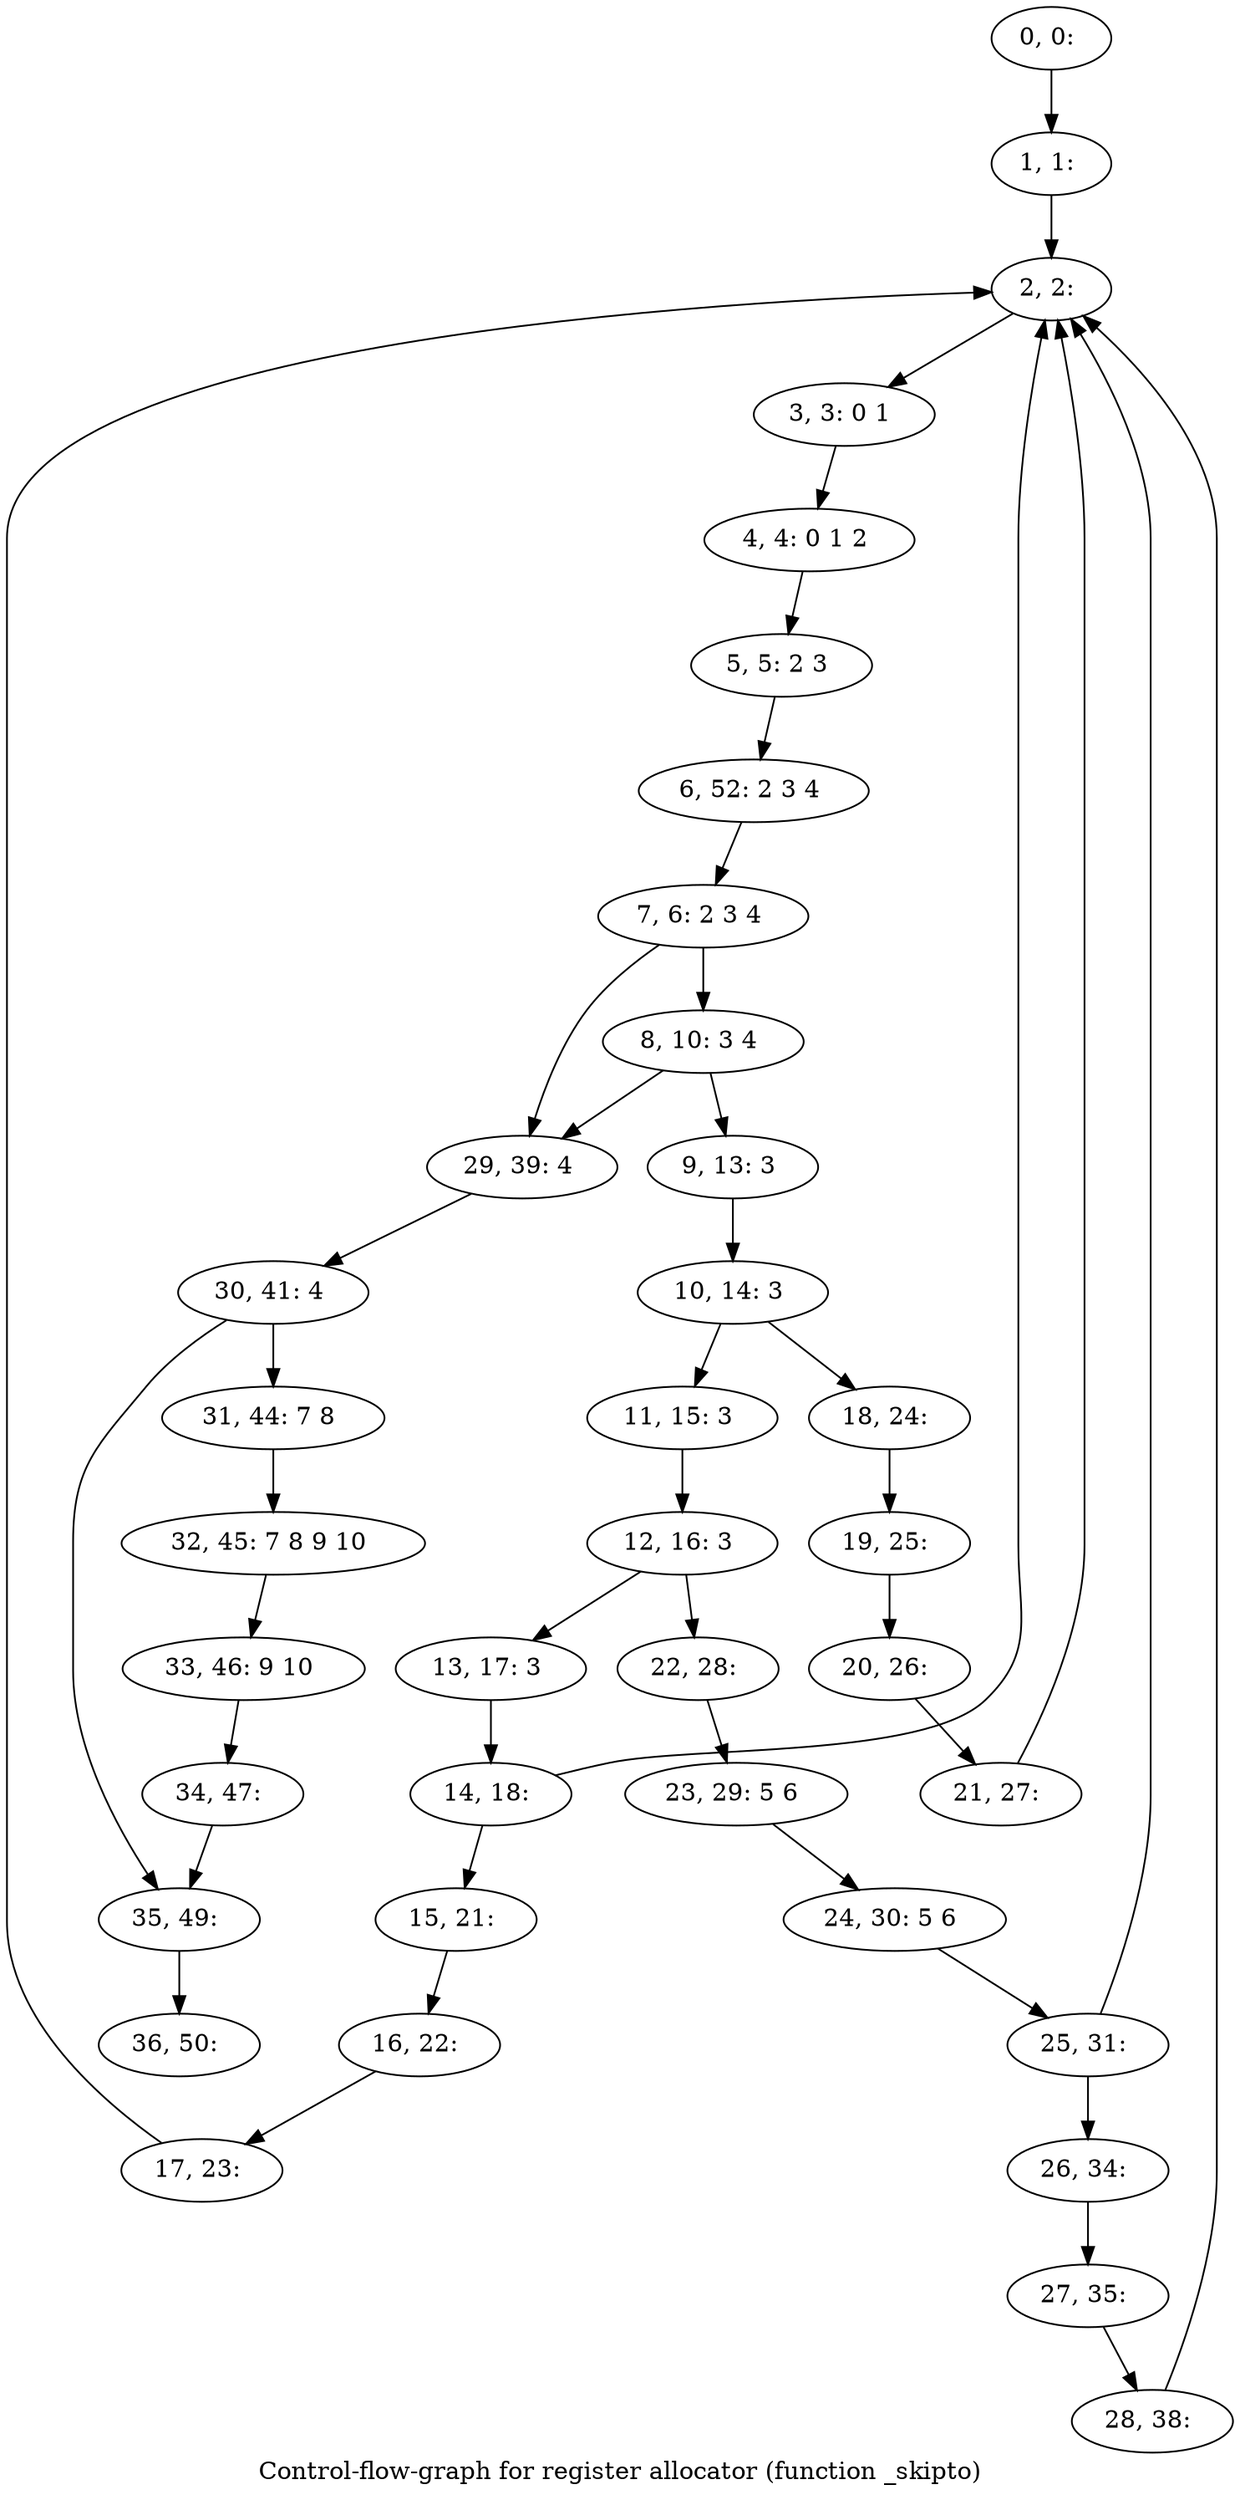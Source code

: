 digraph G {
graph [label="Control-flow-graph for register allocator (function _skipto)"]
0[label="0, 0: "];
1[label="1, 1: "];
2[label="2, 2: "];
3[label="3, 3: 0 1 "];
4[label="4, 4: 0 1 2 "];
5[label="5, 5: 2 3 "];
6[label="6, 52: 2 3 4 "];
7[label="7, 6: 2 3 4 "];
8[label="8, 10: 3 4 "];
9[label="9, 13: 3 "];
10[label="10, 14: 3 "];
11[label="11, 15: 3 "];
12[label="12, 16: 3 "];
13[label="13, 17: 3 "];
14[label="14, 18: "];
15[label="15, 21: "];
16[label="16, 22: "];
17[label="17, 23: "];
18[label="18, 24: "];
19[label="19, 25: "];
20[label="20, 26: "];
21[label="21, 27: "];
22[label="22, 28: "];
23[label="23, 29: 5 6 "];
24[label="24, 30: 5 6 "];
25[label="25, 31: "];
26[label="26, 34: "];
27[label="27, 35: "];
28[label="28, 38: "];
29[label="29, 39: 4 "];
30[label="30, 41: 4 "];
31[label="31, 44: 7 8 "];
32[label="32, 45: 7 8 9 10 "];
33[label="33, 46: 9 10 "];
34[label="34, 47: "];
35[label="35, 49: "];
36[label="36, 50: "];
0->1 ;
1->2 ;
2->3 ;
3->4 ;
4->5 ;
5->6 ;
6->7 ;
7->8 ;
7->29 ;
8->9 ;
8->29 ;
9->10 ;
10->11 ;
10->18 ;
11->12 ;
12->13 ;
12->22 ;
13->14 ;
14->15 ;
14->2 ;
15->16 ;
16->17 ;
17->2 ;
18->19 ;
19->20 ;
20->21 ;
21->2 ;
22->23 ;
23->24 ;
24->25 ;
25->26 ;
25->2 ;
26->27 ;
27->28 ;
28->2 ;
29->30 ;
30->31 ;
30->35 ;
31->32 ;
32->33 ;
33->34 ;
34->35 ;
35->36 ;
}
